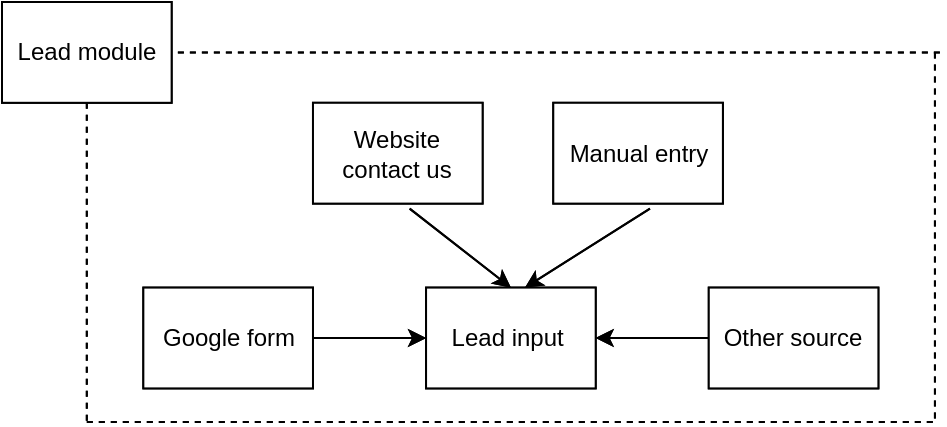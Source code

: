 <mxfile version="21.4.0" type="github">
  <diagram name="Page-1" id="rA6JARq4D4WdvBc8ScIa">
    <mxGraphModel dx="1050" dy="1681" grid="1" gridSize="10" guides="1" tooltips="1" connect="1" arrows="1" fold="1" page="1" pageScale="1" pageWidth="850" pageHeight="1100" math="0" shadow="0">
      <root>
        <mxCell id="0" />
        <mxCell id="1" parent="0" />
        <mxCell id="xuOPKl3gxGMBNxYLYo8e-30" value="" style="group" vertex="1" connectable="0" parent="1">
          <mxGeometry x="190" y="-130" width="470" height="210" as="geometry" />
        </mxCell>
        <mxCell id="xuOPKl3gxGMBNxYLYo8e-1" value="Lead input&amp;nbsp;" style="rounded=0;whiteSpace=wrap;html=1;movable=1;resizable=1;rotatable=1;deletable=1;editable=1;locked=0;connectable=1;" vertex="1" parent="xuOPKl3gxGMBNxYLYo8e-30">
          <mxGeometry x="212.03" y="142.8" width="84.812" height="50.4" as="geometry" />
        </mxCell>
        <mxCell id="xuOPKl3gxGMBNxYLYo8e-2" value="" style="endArrow=classic;html=1;rounded=0;entryX=0;entryY=0.5;entryDx=0;entryDy=0;movable=1;resizable=1;rotatable=1;deletable=1;editable=1;locked=0;connectable=1;" edge="1" parent="xuOPKl3gxGMBNxYLYo8e-30" target="xuOPKl3gxGMBNxYLYo8e-1">
          <mxGeometry width="50" height="50" relative="1" as="geometry">
            <mxPoint x="155.489" y="168" as="sourcePoint" />
            <mxPoint x="155.489" y="126" as="targetPoint" />
          </mxGeometry>
        </mxCell>
        <mxCell id="xuOPKl3gxGMBNxYLYo8e-3" value="" style="endArrow=classic;html=1;rounded=0;entryX=0.5;entryY=0;entryDx=0;entryDy=0;exitX=0.57;exitY=1.05;exitDx=0;exitDy=0;exitPerimeter=0;movable=1;resizable=1;rotatable=1;deletable=1;editable=1;locked=0;connectable=1;" edge="1" parent="xuOPKl3gxGMBNxYLYo8e-30" source="xuOPKl3gxGMBNxYLYo8e-6" target="xuOPKl3gxGMBNxYLYo8e-1">
          <mxGeometry width="50" height="50" relative="1" as="geometry">
            <mxPoint x="254.436" y="92.4" as="sourcePoint" />
            <mxPoint x="275.639" y="109.2" as="targetPoint" />
          </mxGeometry>
        </mxCell>
        <mxCell id="xuOPKl3gxGMBNxYLYo8e-5" value="" style="endArrow=classic;html=1;rounded=0;movable=1;resizable=1;rotatable=1;deletable=1;editable=1;locked=0;connectable=1;" edge="1" parent="xuOPKl3gxGMBNxYLYo8e-30">
          <mxGeometry width="50" height="50" relative="1" as="geometry">
            <mxPoint x="353.383" y="168" as="sourcePoint" />
            <mxPoint x="296.842" y="168" as="targetPoint" />
          </mxGeometry>
        </mxCell>
        <mxCell id="xuOPKl3gxGMBNxYLYo8e-6" value="Website contact us" style="rounded=0;whiteSpace=wrap;html=1;movable=1;resizable=1;rotatable=1;deletable=1;editable=1;locked=0;connectable=1;" vertex="1" parent="xuOPKl3gxGMBNxYLYo8e-30">
          <mxGeometry x="155.489" y="50.4" width="84.812" height="50.4" as="geometry" />
        </mxCell>
        <mxCell id="xuOPKl3gxGMBNxYLYo8e-7" value="Other source" style="rounded=0;whiteSpace=wrap;html=1;movable=1;resizable=1;rotatable=1;deletable=1;editable=1;locked=0;connectable=1;" vertex="1" parent="xuOPKl3gxGMBNxYLYo8e-30">
          <mxGeometry x="353.383" y="142.8" width="84.812" height="50.4" as="geometry" />
        </mxCell>
        <mxCell id="xuOPKl3gxGMBNxYLYo8e-8" value="Google form" style="rounded=0;whiteSpace=wrap;html=1;movable=1;resizable=1;rotatable=1;deletable=1;editable=1;locked=0;connectable=1;" vertex="1" parent="xuOPKl3gxGMBNxYLYo8e-30">
          <mxGeometry x="70.677" y="142.8" width="84.812" height="50.4" as="geometry" />
        </mxCell>
        <mxCell id="xuOPKl3gxGMBNxYLYo8e-9" value="" style="endArrow=classic;html=1;rounded=0;entryX=0.583;entryY=0;entryDx=0;entryDy=0;exitX=0.57;exitY=1.05;exitDx=0;exitDy=0;exitPerimeter=0;entryPerimeter=0;movable=1;resizable=1;rotatable=1;deletable=1;editable=1;locked=0;connectable=1;" edge="1" parent="xuOPKl3gxGMBNxYLYo8e-30" source="xuOPKl3gxGMBNxYLYo8e-10" target="xuOPKl3gxGMBNxYLYo8e-1">
          <mxGeometry width="50" height="50" relative="1" as="geometry">
            <mxPoint x="374.586" y="92.4" as="sourcePoint" />
            <mxPoint x="374.586" y="142.8" as="targetPoint" />
          </mxGeometry>
        </mxCell>
        <mxCell id="xuOPKl3gxGMBNxYLYo8e-10" value="Manual entry" style="rounded=0;whiteSpace=wrap;html=1;movable=1;resizable=1;rotatable=1;deletable=1;editable=1;locked=0;connectable=1;" vertex="1" parent="xuOPKl3gxGMBNxYLYo8e-30">
          <mxGeometry x="275.639" y="50.4" width="84.812" height="50.4" as="geometry" />
        </mxCell>
        <mxCell id="xuOPKl3gxGMBNxYLYo8e-11" value="" style="endArrow=none;dashed=1;html=1;rounded=0;movable=1;resizable=1;rotatable=1;deletable=1;editable=1;locked=0;connectable=1;" edge="1" parent="xuOPKl3gxGMBNxYLYo8e-30">
          <mxGeometry width="50" height="50" relative="1" as="geometry">
            <mxPoint x="42.406" y="210" as="sourcePoint" />
            <mxPoint x="466.466" y="210" as="targetPoint" />
          </mxGeometry>
        </mxCell>
        <mxCell id="xuOPKl3gxGMBNxYLYo8e-12" value="" style="endArrow=none;dashed=1;html=1;rounded=0;movable=1;resizable=1;rotatable=1;deletable=1;editable=1;locked=0;connectable=1;" edge="1" parent="xuOPKl3gxGMBNxYLYo8e-30" source="xuOPKl3gxGMBNxYLYo8e-15">
          <mxGeometry width="50" height="50" relative="1" as="geometry">
            <mxPoint x="42.406" y="25.2" as="sourcePoint" />
            <mxPoint x="42.406" y="210" as="targetPoint" />
          </mxGeometry>
        </mxCell>
        <mxCell id="xuOPKl3gxGMBNxYLYo8e-13" value="" style="endArrow=none;dashed=1;html=1;rounded=0;movable=1;resizable=1;rotatable=1;deletable=1;editable=1;locked=0;connectable=1;" edge="1" parent="xuOPKl3gxGMBNxYLYo8e-30">
          <mxGeometry width="50" height="50" relative="1" as="geometry">
            <mxPoint x="45.94" y="25.2" as="sourcePoint" />
            <mxPoint x="470" y="25.2" as="targetPoint" />
          </mxGeometry>
        </mxCell>
        <mxCell id="xuOPKl3gxGMBNxYLYo8e-14" value="" style="endArrow=none;dashed=1;html=1;rounded=0;movable=1;resizable=1;rotatable=1;deletable=1;editable=1;locked=0;connectable=1;" edge="1" parent="xuOPKl3gxGMBNxYLYo8e-30">
          <mxGeometry width="50" height="50" relative="1" as="geometry">
            <mxPoint x="466.466" y="25.2" as="sourcePoint" />
            <mxPoint x="466.466" y="210" as="targetPoint" />
          </mxGeometry>
        </mxCell>
        <mxCell id="xuOPKl3gxGMBNxYLYo8e-15" value="Lead module" style="rounded=0;whiteSpace=wrap;html=1;movable=1;resizable=1;rotatable=1;deletable=1;editable=1;locked=0;connectable=1;" vertex="1" parent="xuOPKl3gxGMBNxYLYo8e-30">
          <mxGeometry width="84.812" height="50.4" as="geometry" />
        </mxCell>
        <mxCell id="xuOPKl3gxGMBNxYLYo8e-16" value="Lead input&amp;nbsp;" style="rounded=0;whiteSpace=wrap;html=1;movable=1;resizable=1;rotatable=1;deletable=1;editable=1;locked=0;connectable=1;" vertex="1" parent="xuOPKl3gxGMBNxYLYo8e-30">
          <mxGeometry x="212.03" y="142.8" width="84.812" height="50.4" as="geometry" />
        </mxCell>
        <mxCell id="xuOPKl3gxGMBNxYLYo8e-17" value="" style="endArrow=classic;html=1;rounded=0;entryX=0;entryY=0.5;entryDx=0;entryDy=0;movable=1;resizable=1;rotatable=1;deletable=1;editable=1;locked=0;connectable=1;" edge="1" target="xuOPKl3gxGMBNxYLYo8e-16" parent="xuOPKl3gxGMBNxYLYo8e-30">
          <mxGeometry width="50" height="50" relative="1" as="geometry">
            <mxPoint x="155.489" y="168" as="sourcePoint" />
            <mxPoint x="155.489" y="126" as="targetPoint" />
          </mxGeometry>
        </mxCell>
        <mxCell id="xuOPKl3gxGMBNxYLYo8e-18" value="" style="endArrow=classic;html=1;rounded=0;entryX=0.5;entryY=0;entryDx=0;entryDy=0;exitX=0.57;exitY=1.05;exitDx=0;exitDy=0;exitPerimeter=0;movable=1;resizable=1;rotatable=1;deletable=1;editable=1;locked=0;connectable=1;" edge="1" source="xuOPKl3gxGMBNxYLYo8e-20" target="xuOPKl3gxGMBNxYLYo8e-16" parent="xuOPKl3gxGMBNxYLYo8e-30">
          <mxGeometry width="50" height="50" relative="1" as="geometry">
            <mxPoint x="254.436" y="92.4" as="sourcePoint" />
            <mxPoint x="275.639" y="109.2" as="targetPoint" />
          </mxGeometry>
        </mxCell>
        <mxCell id="xuOPKl3gxGMBNxYLYo8e-19" value="" style="endArrow=classic;html=1;rounded=0;movable=1;resizable=1;rotatable=1;deletable=1;editable=1;locked=0;connectable=1;" edge="1" parent="xuOPKl3gxGMBNxYLYo8e-30">
          <mxGeometry width="50" height="50" relative="1" as="geometry">
            <mxPoint x="353.383" y="168" as="sourcePoint" />
            <mxPoint x="296.842" y="168" as="targetPoint" />
          </mxGeometry>
        </mxCell>
        <mxCell id="xuOPKl3gxGMBNxYLYo8e-20" value="Website contact us" style="rounded=0;whiteSpace=wrap;html=1;movable=1;resizable=1;rotatable=1;deletable=1;editable=1;locked=0;connectable=1;" vertex="1" parent="xuOPKl3gxGMBNxYLYo8e-30">
          <mxGeometry x="155.489" y="50.4" width="84.812" height="50.4" as="geometry" />
        </mxCell>
        <mxCell id="xuOPKl3gxGMBNxYLYo8e-21" value="Other source" style="rounded=0;whiteSpace=wrap;html=1;movable=1;resizable=1;rotatable=1;deletable=1;editable=1;locked=0;connectable=1;" vertex="1" parent="xuOPKl3gxGMBNxYLYo8e-30">
          <mxGeometry x="353.383" y="142.8" width="84.812" height="50.4" as="geometry" />
        </mxCell>
        <mxCell id="xuOPKl3gxGMBNxYLYo8e-22" value="Google form" style="rounded=0;whiteSpace=wrap;html=1;movable=1;resizable=1;rotatable=1;deletable=1;editable=1;locked=0;connectable=1;" vertex="1" parent="xuOPKl3gxGMBNxYLYo8e-30">
          <mxGeometry x="70.677" y="142.8" width="84.812" height="50.4" as="geometry" />
        </mxCell>
        <mxCell id="xuOPKl3gxGMBNxYLYo8e-23" value="" style="endArrow=classic;html=1;rounded=0;entryX=0.583;entryY=0;entryDx=0;entryDy=0;exitX=0.57;exitY=1.05;exitDx=0;exitDy=0;exitPerimeter=0;entryPerimeter=0;movable=1;resizable=1;rotatable=1;deletable=1;editable=1;locked=0;connectable=1;" edge="1" source="xuOPKl3gxGMBNxYLYo8e-24" target="xuOPKl3gxGMBNxYLYo8e-16" parent="xuOPKl3gxGMBNxYLYo8e-30">
          <mxGeometry width="50" height="50" relative="1" as="geometry">
            <mxPoint x="374.586" y="92.4" as="sourcePoint" />
            <mxPoint x="374.586" y="142.8" as="targetPoint" />
          </mxGeometry>
        </mxCell>
        <mxCell id="xuOPKl3gxGMBNxYLYo8e-24" value="Manual entry" style="rounded=0;whiteSpace=wrap;html=1;movable=1;resizable=1;rotatable=1;deletable=1;editable=1;locked=0;connectable=1;" vertex="1" parent="xuOPKl3gxGMBNxYLYo8e-30">
          <mxGeometry x="275.639" y="50.4" width="84.812" height="50.4" as="geometry" />
        </mxCell>
        <mxCell id="xuOPKl3gxGMBNxYLYo8e-25" value="" style="endArrow=none;dashed=1;html=1;rounded=0;movable=1;resizable=1;rotatable=1;deletable=1;editable=1;locked=0;connectable=1;" edge="1" parent="xuOPKl3gxGMBNxYLYo8e-30">
          <mxGeometry width="50" height="50" relative="1" as="geometry">
            <mxPoint x="42.406" y="210" as="sourcePoint" />
            <mxPoint x="466.466" y="210" as="targetPoint" />
          </mxGeometry>
        </mxCell>
        <mxCell id="xuOPKl3gxGMBNxYLYo8e-26" value="" style="endArrow=none;dashed=1;html=1;rounded=0;movable=1;resizable=1;rotatable=1;deletable=1;editable=1;locked=0;connectable=1;" edge="1" source="xuOPKl3gxGMBNxYLYo8e-29" parent="xuOPKl3gxGMBNxYLYo8e-30">
          <mxGeometry width="50" height="50" relative="1" as="geometry">
            <mxPoint x="42.406" y="25.2" as="sourcePoint" />
            <mxPoint x="42.406" y="210" as="targetPoint" />
          </mxGeometry>
        </mxCell>
        <mxCell id="xuOPKl3gxGMBNxYLYo8e-27" value="" style="endArrow=none;dashed=1;html=1;rounded=0;movable=1;resizable=1;rotatable=1;deletable=1;editable=1;locked=0;connectable=1;" edge="1" parent="xuOPKl3gxGMBNxYLYo8e-30">
          <mxGeometry width="50" height="50" relative="1" as="geometry">
            <mxPoint x="45.94" y="25.2" as="sourcePoint" />
            <mxPoint x="470" y="25.2" as="targetPoint" />
          </mxGeometry>
        </mxCell>
        <mxCell id="xuOPKl3gxGMBNxYLYo8e-28" value="" style="endArrow=none;dashed=1;html=1;rounded=0;movable=1;resizable=1;rotatable=1;deletable=1;editable=1;locked=0;connectable=1;" edge="1" parent="xuOPKl3gxGMBNxYLYo8e-30">
          <mxGeometry width="50" height="50" relative="1" as="geometry">
            <mxPoint x="466.466" y="25.2" as="sourcePoint" />
            <mxPoint x="466.466" y="210" as="targetPoint" />
          </mxGeometry>
        </mxCell>
        <mxCell id="xuOPKl3gxGMBNxYLYo8e-29" value="Lead module" style="rounded=0;whiteSpace=wrap;html=1;movable=1;resizable=1;rotatable=1;deletable=1;editable=1;locked=0;connectable=1;" vertex="1" parent="xuOPKl3gxGMBNxYLYo8e-30">
          <mxGeometry width="84.812" height="50.4" as="geometry" />
        </mxCell>
      </root>
    </mxGraphModel>
  </diagram>
</mxfile>

